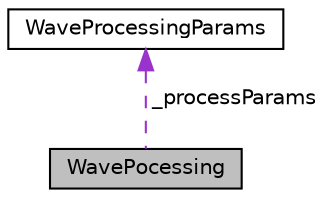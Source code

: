 digraph "WavePocessing"
{
  edge [fontname="Helvetica",fontsize="10",labelfontname="Helvetica",labelfontsize="10"];
  node [fontname="Helvetica",fontsize="10",shape=record];
  Node1 [label="WavePocessing",height=0.2,width=0.4,color="black", fillcolor="grey75", style="filled", fontcolor="black"];
  Node2 -> Node1 [dir="back",color="darkorchid3",fontsize="10",style="dashed",label=" _processParams" ,fontname="Helvetica"];
  Node2 [label="WaveProcessingParams",height=0.2,width=0.4,color="black", fillcolor="white", style="filled",URL="$df/d95/structWaveProcessingParams.html",tooltip="umwickelt alle Programmparameter "];
}
